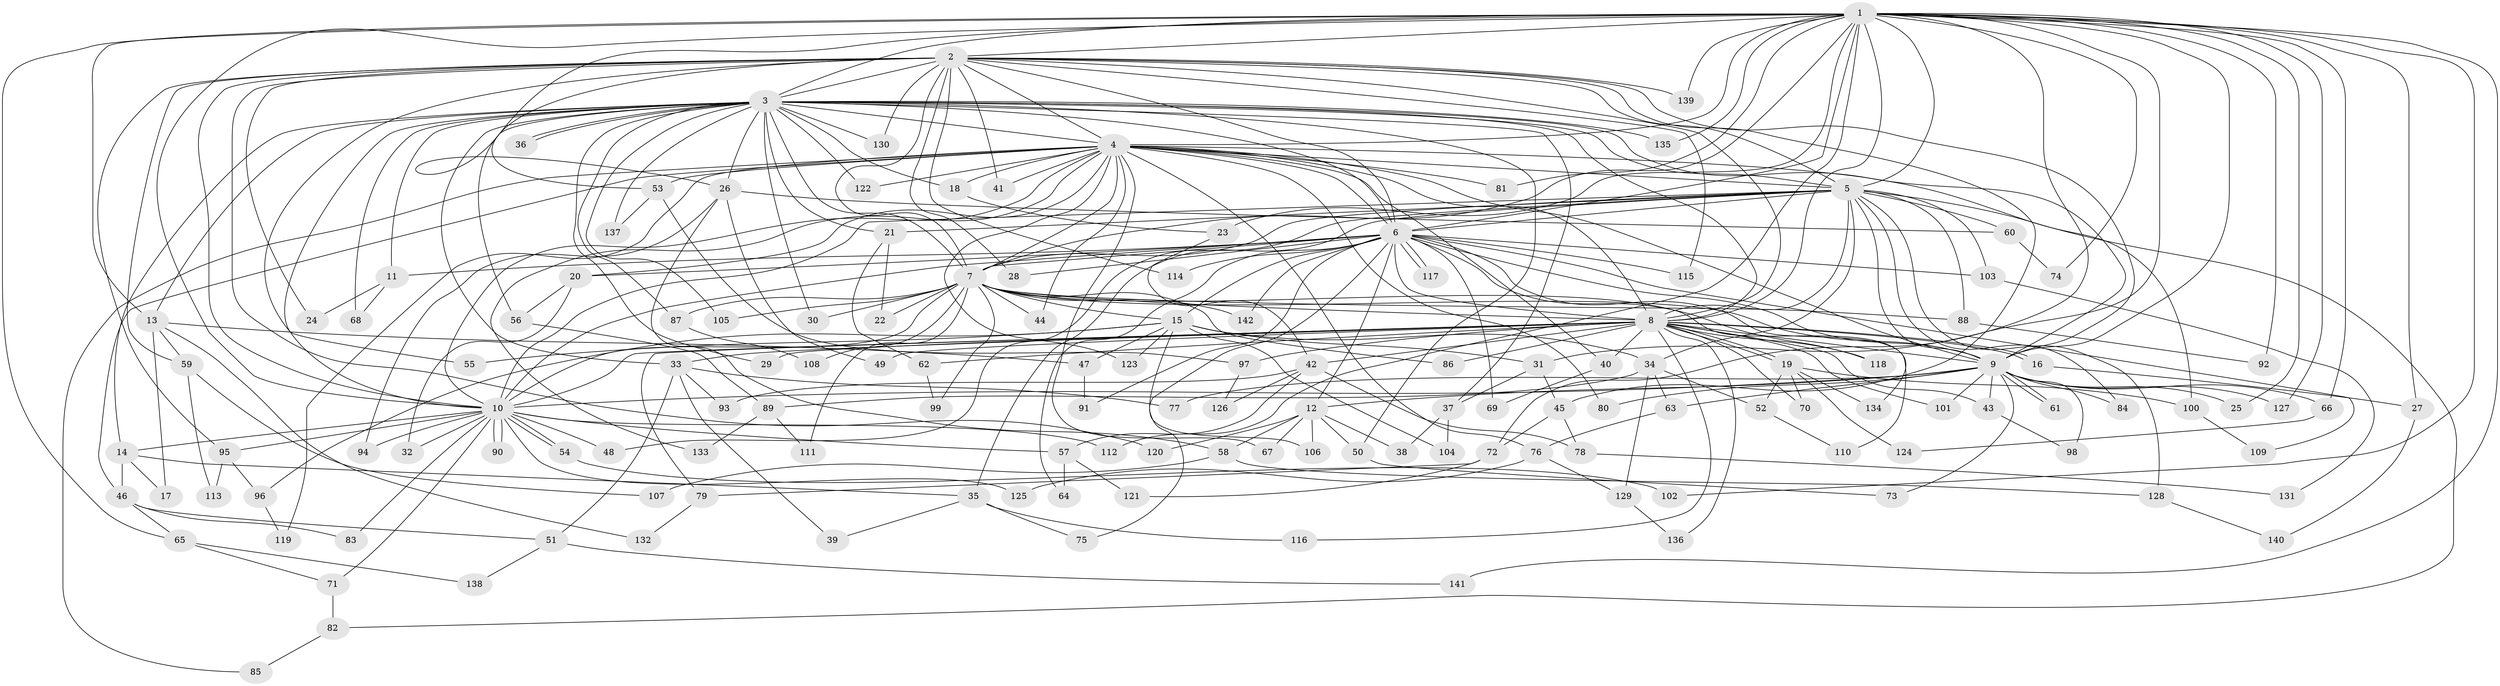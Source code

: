 // Generated by graph-tools (version 1.1) at 2025/46/03/09/25 04:46:11]
// undirected, 142 vertices, 309 edges
graph export_dot {
graph [start="1"]
  node [color=gray90,style=filled];
  1;
  2;
  3;
  4;
  5;
  6;
  7;
  8;
  9;
  10;
  11;
  12;
  13;
  14;
  15;
  16;
  17;
  18;
  19;
  20;
  21;
  22;
  23;
  24;
  25;
  26;
  27;
  28;
  29;
  30;
  31;
  32;
  33;
  34;
  35;
  36;
  37;
  38;
  39;
  40;
  41;
  42;
  43;
  44;
  45;
  46;
  47;
  48;
  49;
  50;
  51;
  52;
  53;
  54;
  55;
  56;
  57;
  58;
  59;
  60;
  61;
  62;
  63;
  64;
  65;
  66;
  67;
  68;
  69;
  70;
  71;
  72;
  73;
  74;
  75;
  76;
  77;
  78;
  79;
  80;
  81;
  82;
  83;
  84;
  85;
  86;
  87;
  88;
  89;
  90;
  91;
  92;
  93;
  94;
  95;
  96;
  97;
  98;
  99;
  100;
  101;
  102;
  103;
  104;
  105;
  106;
  107;
  108;
  109;
  110;
  111;
  112;
  113;
  114;
  115;
  116;
  117;
  118;
  119;
  120;
  121;
  122;
  123;
  124;
  125;
  126;
  127;
  128;
  129;
  130;
  131;
  132;
  133;
  134;
  135;
  136;
  137;
  138;
  139;
  140;
  141;
  142;
  1 -- 2;
  1 -- 3;
  1 -- 4;
  1 -- 5;
  1 -- 6;
  1 -- 7;
  1 -- 8;
  1 -- 9;
  1 -- 10;
  1 -- 13;
  1 -- 23;
  1 -- 25;
  1 -- 26;
  1 -- 27;
  1 -- 31;
  1 -- 65;
  1 -- 66;
  1 -- 72;
  1 -- 74;
  1 -- 81;
  1 -- 92;
  1 -- 102;
  1 -- 112;
  1 -- 127;
  1 -- 135;
  1 -- 139;
  1 -- 141;
  2 -- 3;
  2 -- 4;
  2 -- 5;
  2 -- 6;
  2 -- 7;
  2 -- 8;
  2 -- 9;
  2 -- 10;
  2 -- 24;
  2 -- 28;
  2 -- 41;
  2 -- 45;
  2 -- 53;
  2 -- 55;
  2 -- 59;
  2 -- 95;
  2 -- 114;
  2 -- 115;
  2 -- 120;
  2 -- 130;
  2 -- 139;
  3 -- 4;
  3 -- 5;
  3 -- 6;
  3 -- 7;
  3 -- 8;
  3 -- 9;
  3 -- 10;
  3 -- 11;
  3 -- 13;
  3 -- 14;
  3 -- 18;
  3 -- 21;
  3 -- 26;
  3 -- 29;
  3 -- 30;
  3 -- 33;
  3 -- 36;
  3 -- 36;
  3 -- 37;
  3 -- 50;
  3 -- 56;
  3 -- 68;
  3 -- 87;
  3 -- 105;
  3 -- 122;
  3 -- 130;
  3 -- 135;
  3 -- 137;
  4 -- 5;
  4 -- 6;
  4 -- 7;
  4 -- 8;
  4 -- 9;
  4 -- 10;
  4 -- 18;
  4 -- 20;
  4 -- 40;
  4 -- 41;
  4 -- 44;
  4 -- 46;
  4 -- 53;
  4 -- 67;
  4 -- 76;
  4 -- 80;
  4 -- 81;
  4 -- 85;
  4 -- 100;
  4 -- 119;
  4 -- 122;
  4 -- 123;
  4 -- 133;
  5 -- 6;
  5 -- 7;
  5 -- 8;
  5 -- 9;
  5 -- 10;
  5 -- 21;
  5 -- 34;
  5 -- 35;
  5 -- 48;
  5 -- 60;
  5 -- 82;
  5 -- 84;
  5 -- 88;
  5 -- 103;
  5 -- 128;
  6 -- 7;
  6 -- 8;
  6 -- 9;
  6 -- 10;
  6 -- 11;
  6 -- 12;
  6 -- 15;
  6 -- 20;
  6 -- 28;
  6 -- 64;
  6 -- 69;
  6 -- 75;
  6 -- 91;
  6 -- 103;
  6 -- 109;
  6 -- 114;
  6 -- 115;
  6 -- 117;
  6 -- 117;
  6 -- 118;
  6 -- 134;
  6 -- 142;
  7 -- 8;
  7 -- 9;
  7 -- 10;
  7 -- 15;
  7 -- 22;
  7 -- 30;
  7 -- 44;
  7 -- 86;
  7 -- 87;
  7 -- 88;
  7 -- 99;
  7 -- 105;
  7 -- 108;
  7 -- 110;
  7 -- 111;
  7 -- 142;
  8 -- 9;
  8 -- 10;
  8 -- 16;
  8 -- 16;
  8 -- 19;
  8 -- 19;
  8 -- 29;
  8 -- 33;
  8 -- 40;
  8 -- 42;
  8 -- 43;
  8 -- 49;
  8 -- 62;
  8 -- 70;
  8 -- 79;
  8 -- 86;
  8 -- 97;
  8 -- 101;
  8 -- 116;
  8 -- 118;
  8 -- 136;
  9 -- 10;
  9 -- 12;
  9 -- 25;
  9 -- 43;
  9 -- 61;
  9 -- 61;
  9 -- 63;
  9 -- 66;
  9 -- 73;
  9 -- 77;
  9 -- 80;
  9 -- 84;
  9 -- 98;
  9 -- 101;
  9 -- 127;
  10 -- 14;
  10 -- 32;
  10 -- 48;
  10 -- 54;
  10 -- 54;
  10 -- 57;
  10 -- 71;
  10 -- 83;
  10 -- 90;
  10 -- 90;
  10 -- 94;
  10 -- 95;
  10 -- 112;
  10 -- 125;
  11 -- 24;
  11 -- 68;
  12 -- 38;
  12 -- 50;
  12 -- 58;
  12 -- 67;
  12 -- 106;
  12 -- 120;
  13 -- 17;
  13 -- 47;
  13 -- 59;
  13 -- 132;
  14 -- 17;
  14 -- 35;
  14 -- 46;
  15 -- 31;
  15 -- 34;
  15 -- 47;
  15 -- 55;
  15 -- 96;
  15 -- 104;
  15 -- 106;
  15 -- 123;
  16 -- 27;
  18 -- 23;
  19 -- 52;
  19 -- 70;
  19 -- 100;
  19 -- 124;
  19 -- 134;
  20 -- 32;
  20 -- 56;
  21 -- 22;
  21 -- 62;
  23 -- 42;
  26 -- 49;
  26 -- 58;
  26 -- 60;
  26 -- 94;
  27 -- 140;
  31 -- 37;
  31 -- 45;
  33 -- 39;
  33 -- 51;
  33 -- 77;
  33 -- 93;
  34 -- 52;
  34 -- 63;
  34 -- 89;
  34 -- 129;
  35 -- 39;
  35 -- 75;
  35 -- 116;
  37 -- 38;
  37 -- 104;
  40 -- 69;
  42 -- 57;
  42 -- 78;
  42 -- 93;
  42 -- 126;
  43 -- 98;
  45 -- 72;
  45 -- 78;
  46 -- 51;
  46 -- 65;
  46 -- 83;
  47 -- 91;
  50 -- 73;
  51 -- 138;
  51 -- 141;
  52 -- 110;
  53 -- 97;
  53 -- 137;
  54 -- 102;
  56 -- 89;
  57 -- 64;
  57 -- 121;
  58 -- 107;
  58 -- 128;
  59 -- 107;
  59 -- 113;
  60 -- 74;
  62 -- 99;
  63 -- 76;
  65 -- 71;
  65 -- 138;
  66 -- 124;
  71 -- 82;
  72 -- 79;
  72 -- 121;
  76 -- 125;
  76 -- 129;
  78 -- 131;
  79 -- 132;
  82 -- 85;
  87 -- 108;
  88 -- 92;
  89 -- 111;
  89 -- 133;
  95 -- 96;
  95 -- 113;
  96 -- 119;
  97 -- 126;
  100 -- 109;
  103 -- 131;
  128 -- 140;
  129 -- 136;
}
